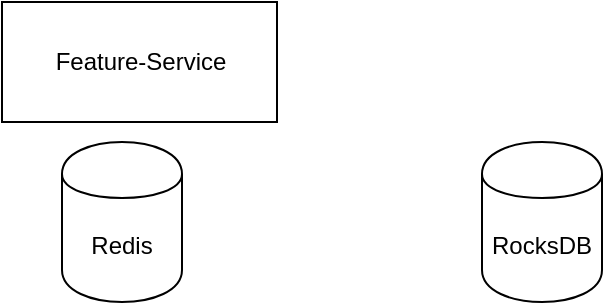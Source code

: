 <mxfile version="14.2.9" type="github">
  <diagram id="gNy2NihPCgiiV5P9hgW1" name="Page-1">
    <mxGraphModel dx="2066" dy="1154" grid="1" gridSize="10" guides="1" tooltips="1" connect="1" arrows="1" fold="1" page="1" pageScale="1" pageWidth="827" pageHeight="1169" math="0" shadow="0">
      <root>
        <mxCell id="0" />
        <mxCell id="1" parent="0" />
        <mxCell id="yvyoPERtSHNNpU4P7Bx9-2" value="Feature-Service" style="html=1;dashed=0;whitespace=wrap;" vertex="1" parent="1">
          <mxGeometry x="70" y="880" width="137.5" height="60" as="geometry" />
        </mxCell>
        <mxCell id="yvyoPERtSHNNpU4P7Bx9-1" value="Redis" style="shape=cylinder;whiteSpace=wrap;html=1;boundedLbl=1;backgroundOutline=1;" vertex="1" parent="1">
          <mxGeometry x="100" y="950" width="60" height="80" as="geometry" />
        </mxCell>
        <mxCell id="yvyoPERtSHNNpU4P7Bx9-3" value="RocksDB" style="shape=cylinder;whiteSpace=wrap;html=1;boundedLbl=1;backgroundOutline=1;" vertex="1" parent="1">
          <mxGeometry x="310" y="950" width="60" height="80" as="geometry" />
        </mxCell>
      </root>
    </mxGraphModel>
  </diagram>
</mxfile>
